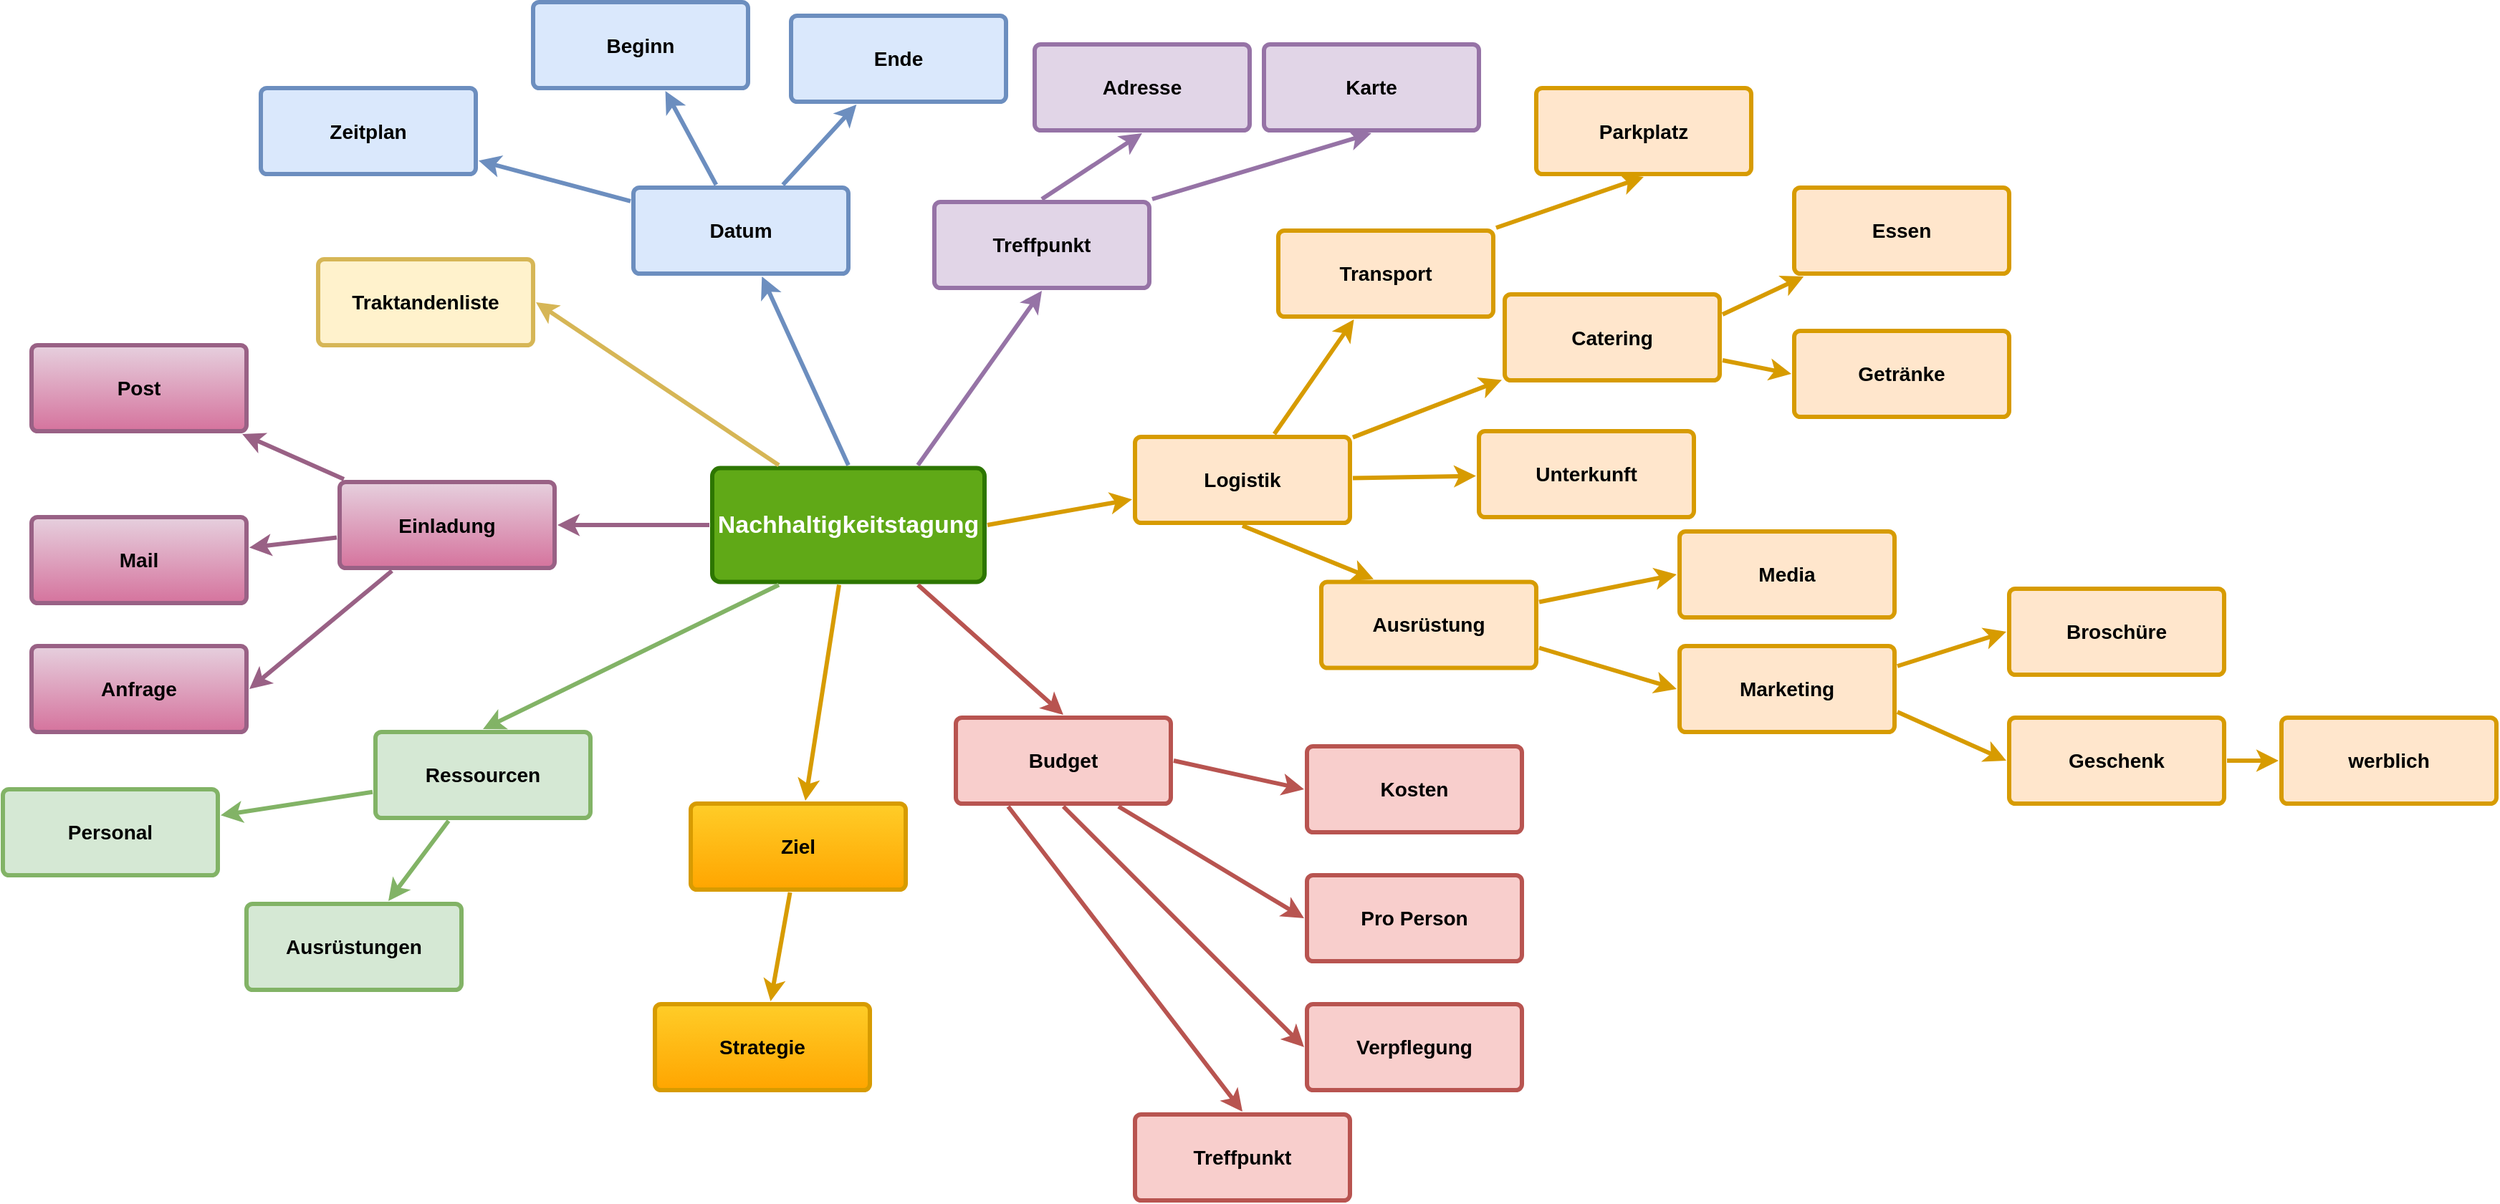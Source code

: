 <mxfile version="12.9.11" type="device"><diagram id="6a731a19-8d31-9384-78a2-239565b7b9f0" name="Page-1"><mxGraphModel dx="2750" dy="1083" grid="1" gridSize="10" guides="1" tooltips="1" connect="1" arrows="1" fold="1" page="1" pageScale="1" pageWidth="1169" pageHeight="827" background="#ffffff" math="0" shadow="0"><root><mxCell id="0"/><mxCell id="1" parent="0"/><mxCell id="1745" value="" style="edgeStyle=none;rounded=0;jumpStyle=none;html=1;shadow=0;labelBackgroundColor=none;startArrow=none;startFill=0;endArrow=classic;endFill=1;jettySize=auto;orthogonalLoop=1;strokeColor=#6c8ebf;strokeWidth=3;fontFamily=Helvetica;fontSize=16;fontColor=#000000;spacing=5;fontStyle=1;exitX=0.5;exitY=0;exitDx=0;exitDy=0;fillColor=#dae8fc;" parent="1" source="1749" target="1764" edge="1"><mxGeometry relative="1" as="geometry"/></mxCell><mxCell id="1746" value="" style="edgeStyle=none;rounded=0;jumpStyle=none;html=1;shadow=0;labelBackgroundColor=none;startArrow=none;startFill=0;endArrow=classic;endFill=1;jettySize=auto;orthogonalLoop=1;strokeColor=#d79b00;strokeWidth=3;fontFamily=Helvetica;fontSize=16;fontColor=#000000;spacing=5;fontStyle=1;fillColor=#ffe6cc;exitX=1;exitY=0.5;exitDx=0;exitDy=0;" parent="1" source="1749" target="1771" edge="1"><mxGeometry relative="1" as="geometry"><mxPoint x="690" y="355.5" as="sourcePoint"/></mxGeometry></mxCell><mxCell id="1747" value="" style="edgeStyle=none;rounded=0;jumpStyle=none;html=1;shadow=0;labelBackgroundColor=none;startArrow=none;startFill=0;endArrow=classic;endFill=1;jettySize=auto;orthogonalLoop=1;strokeColor=#d79b00;strokeWidth=3;fontFamily=Helvetica;fontSize=16;fontColor=#000000;spacing=5;fontStyle=1;gradientColor=#ffa500;fillColor=#ffcd28;" parent="1" source="1749" target="1760" edge="1"><mxGeometry relative="1" as="geometry"/></mxCell><mxCell id="1748" value="" style="edgeStyle=none;rounded=0;jumpStyle=none;html=1;shadow=0;labelBackgroundColor=none;startArrow=none;startFill=0;endArrow=classic;endFill=1;jettySize=auto;orthogonalLoop=1;strokeColor=#996185;strokeWidth=3;fontFamily=Helvetica;fontSize=16;fontColor=#000000;spacing=5;fontStyle=1;fillColor=#e6d0de;gradientColor=#d5739d;" parent="1" source="1749" target="1753" edge="1"><mxGeometry relative="1" as="geometry"/></mxCell><mxCell id="1749" value="Nachhaltigkeitstagung" style="rounded=1;whiteSpace=wrap;html=1;shadow=0;labelBackgroundColor=none;strokeColor=#2D7600;strokeWidth=3;fillColor=#60a917;fontFamily=Helvetica;fontSize=17;fontColor=#ffffff;align=center;fontStyle=1;spacing=5;arcSize=7;perimeterSpacing=2;" parent="1" vertex="1"><mxGeometry x="475" y="375.75" width="190" height="79.5" as="geometry"/></mxCell><mxCell id="1750" value="" style="edgeStyle=none;rounded=1;jumpStyle=none;html=1;shadow=0;labelBackgroundColor=none;startArrow=none;startFill=0;jettySize=auto;orthogonalLoop=1;strokeColor=#996185;strokeWidth=3;fontFamily=Helvetica;fontSize=14;fontColor=#000000;spacing=5;fontStyle=1;fillColor=#e6d0de;gradientColor=#d5739d;" parent="1" source="1753" target="1756" edge="1"><mxGeometry relative="1" as="geometry"/></mxCell><mxCell id="1751" value="" style="edgeStyle=none;rounded=1;jumpStyle=none;html=1;shadow=0;labelBackgroundColor=none;startArrow=none;startFill=0;jettySize=auto;orthogonalLoop=1;strokeColor=#996185;strokeWidth=3;fontFamily=Helvetica;fontSize=14;fontColor=#000000;spacing=5;fontStyle=1;fillColor=#e6d0de;gradientColor=#d5739d;" parent="1" source="1753" target="1755" edge="1"><mxGeometry relative="1" as="geometry"/></mxCell><mxCell id="1753" value="Einladung" style="rounded=1;whiteSpace=wrap;html=1;shadow=0;labelBackgroundColor=none;strokeColor=#996185;strokeWidth=3;fillColor=#e6d0de;fontFamily=Helvetica;fontSize=14;align=center;spacing=5;fontStyle=1;arcSize=7;perimeterSpacing=2;gradientColor=#d5739d;" parent="1" vertex="1"><mxGeometry x="215" y="385.5" width="150" height="60" as="geometry"/></mxCell><mxCell id="1755" value="Mail" style="rounded=1;whiteSpace=wrap;html=1;shadow=0;labelBackgroundColor=none;strokeColor=#996185;strokeWidth=3;fillColor=#e6d0de;fontFamily=Helvetica;fontSize=14;align=center;spacing=5;fontStyle=1;arcSize=7;perimeterSpacing=2;gradientColor=#d5739d;" parent="1" vertex="1"><mxGeometry y="410" width="150" height="60" as="geometry"/></mxCell><mxCell id="1756" value="Post" style="rounded=1;whiteSpace=wrap;html=1;shadow=0;labelBackgroundColor=none;strokeColor=#996185;strokeWidth=3;fillColor=#e6d0de;fontFamily=Helvetica;fontSize=14;align=center;spacing=5;fontStyle=1;arcSize=7;perimeterSpacing=2;gradientColor=#d5739d;" parent="1" vertex="1"><mxGeometry y="290" width="150" height="60" as="geometry"/></mxCell><mxCell id="1757" value="" style="edgeStyle=none;rounded=0;jumpStyle=none;html=1;shadow=0;labelBackgroundColor=none;startArrow=none;startFill=0;endArrow=classic;endFill=1;jettySize=auto;orthogonalLoop=1;strokeColor=#d79b00;strokeWidth=3;fontFamily=Helvetica;fontSize=14;fontColor=#000000;spacing=5;fontStyle=1;gradientColor=#ffa500;fillColor=#ffcd28;" parent="1" source="1760" target="1763" edge="1"><mxGeometry relative="1" as="geometry"/></mxCell><mxCell id="1760" value="Ziel" style="rounded=1;whiteSpace=wrap;html=1;shadow=0;labelBackgroundColor=none;strokeColor=#d79b00;strokeWidth=3;fillColor=#ffcd28;fontFamily=Helvetica;fontSize=14;align=center;spacing=5;fontStyle=1;arcSize=7;perimeterSpacing=2;gradientColor=#ffa500;" parent="1" vertex="1"><mxGeometry x="460" y="610" width="150" height="60" as="geometry"/></mxCell><mxCell id="1762" value="Budget" style="rounded=1;whiteSpace=wrap;html=1;shadow=0;labelBackgroundColor=none;strokeColor=#b85450;strokeWidth=3;fillColor=#f8cecc;fontFamily=Helvetica;fontSize=14;align=center;spacing=5;arcSize=7;perimeterSpacing=2;fontStyle=1" parent="1" vertex="1"><mxGeometry x="645" y="550" width="150" height="60" as="geometry"/></mxCell><mxCell id="1763" value="Strategie" style="rounded=1;whiteSpace=wrap;html=1;shadow=0;labelBackgroundColor=none;strokeColor=#d79b00;strokeWidth=3;fillColor=#ffcd28;fontFamily=Helvetica;fontSize=14;align=center;spacing=5;arcSize=7;perimeterSpacing=2;fontStyle=1;gradientColor=#ffa500;" parent="1" vertex="1"><mxGeometry x="435" y="750" width="150" height="60" as="geometry"/></mxCell><mxCell id="1764" value="Datum" style="rounded=1;whiteSpace=wrap;html=1;shadow=0;labelBackgroundColor=none;strokeColor=#6c8ebf;strokeWidth=3;fillColor=#dae8fc;fontFamily=Helvetica;fontSize=14;align=center;spacing=5;fontStyle=1;arcSize=7;perimeterSpacing=2;" parent="1" vertex="1"><mxGeometry x="420" y="180" width="150" height="60" as="geometry"/></mxCell><mxCell id="1765" value="Ende" style="rounded=1;whiteSpace=wrap;html=1;shadow=0;labelBackgroundColor=none;strokeColor=#6c8ebf;strokeWidth=3;fillColor=#dae8fc;fontFamily=Helvetica;fontSize=14;align=center;spacing=5;arcSize=7;perimeterSpacing=2;fontStyle=1" parent="1" vertex="1"><mxGeometry x="530" y="60" width="150" height="60" as="geometry"/></mxCell><mxCell id="1766" value="" style="edgeStyle=none;rounded=0;jumpStyle=none;html=1;shadow=0;labelBackgroundColor=none;startArrow=none;startFill=0;endArrow=classic;endFill=1;jettySize=auto;orthogonalLoop=1;strokeColor=#6c8ebf;strokeWidth=3;fontFamily=Helvetica;fontSize=14;fontColor=#000000;spacing=5;fontStyle=1;fillColor=#dae8fc;" parent="1" source="1764" target="1765" edge="1"><mxGeometry relative="1" as="geometry"/></mxCell><mxCell id="1767" value="Beginn" style="rounded=1;whiteSpace=wrap;html=1;shadow=0;labelBackgroundColor=none;strokeColor=#6c8ebf;strokeWidth=3;fillColor=#dae8fc;fontFamily=Helvetica;fontSize=14;align=center;spacing=5;arcSize=7;perimeterSpacing=2;fontStyle=1" parent="1" vertex="1"><mxGeometry x="350" y="50.5" width="150" height="60" as="geometry"/></mxCell><mxCell id="1768" value="" style="edgeStyle=none;rounded=0;jumpStyle=none;html=1;shadow=0;labelBackgroundColor=none;startArrow=none;startFill=0;endArrow=classic;endFill=1;jettySize=auto;orthogonalLoop=1;strokeColor=#6c8ebf;strokeWidth=3;fontFamily=Helvetica;fontSize=14;fontColor=#000000;spacing=5;fontStyle=1;fillColor=#dae8fc;" parent="1" source="1764" target="1767" edge="1"><mxGeometry relative="1" as="geometry"/></mxCell><mxCell id="1769" value="Zeitplan" style="rounded=1;whiteSpace=wrap;html=1;shadow=0;labelBackgroundColor=none;strokeColor=#6c8ebf;strokeWidth=3;fillColor=#dae8fc;fontFamily=Helvetica;fontSize=14;align=center;spacing=5;arcSize=7;perimeterSpacing=2;fontStyle=1" parent="1" vertex="1"><mxGeometry x="160" y="110.5" width="150" height="60" as="geometry"/></mxCell><mxCell id="1770" value="" style="edgeStyle=none;rounded=0;jumpStyle=none;html=1;shadow=0;labelBackgroundColor=none;startArrow=none;startFill=0;endArrow=classic;endFill=1;jettySize=auto;orthogonalLoop=1;strokeColor=#6c8ebf;strokeWidth=3;fontFamily=Helvetica;fontSize=14;fontColor=#000000;spacing=5;fontStyle=1;fillColor=#dae8fc;" parent="1" source="1764" target="1769" edge="1"><mxGeometry relative="1" as="geometry"/></mxCell><mxCell id="1771" value="Logistik" style="rounded=1;whiteSpace=wrap;html=1;shadow=0;labelBackgroundColor=none;strokeColor=#d79b00;strokeWidth=3;fillColor=#ffe6cc;fontFamily=Helvetica;fontSize=14;align=center;spacing=5;fontStyle=1;arcSize=7;perimeterSpacing=2;" parent="1" vertex="1"><mxGeometry x="770" y="354.0" width="150" height="60" as="geometry"/></mxCell><mxCell id="1774" value="Unterkunft" style="rounded=1;whiteSpace=wrap;html=1;shadow=0;labelBackgroundColor=none;strokeColor=#d79b00;strokeWidth=3;fillColor=#ffe6cc;fontFamily=Helvetica;fontSize=14;align=center;spacing=5;fontStyle=1;arcSize=7;perimeterSpacing=2;" parent="1" vertex="1"><mxGeometry x="1010" y="350" width="150" height="60" as="geometry"/></mxCell><mxCell id="1775" value="" style="edgeStyle=none;rounded=1;jumpStyle=none;html=1;shadow=0;labelBackgroundColor=none;startArrow=none;startFill=0;jettySize=auto;orthogonalLoop=1;strokeColor=#d79b00;strokeWidth=3;fontFamily=Helvetica;fontSize=14;fontColor=#000000;spacing=5;fontStyle=1;fillColor=#ffe6cc;" parent="1" source="1771" target="1774" edge="1"><mxGeometry relative="1" as="geometry"/></mxCell><mxCell id="1776" value="Catering" style="rounded=1;whiteSpace=wrap;html=1;shadow=0;labelBackgroundColor=none;strokeColor=#d79b00;strokeWidth=3;fillColor=#ffe6cc;fontFamily=Helvetica;fontSize=14;align=center;spacing=5;fontStyle=1;arcSize=7;perimeterSpacing=2;" parent="1" vertex="1"><mxGeometry x="1028" y="254.5" width="150" height="60" as="geometry"/></mxCell><mxCell id="1777" value="" style="edgeStyle=none;rounded=1;jumpStyle=none;html=1;shadow=0;labelBackgroundColor=none;startArrow=none;startFill=0;jettySize=auto;orthogonalLoop=1;strokeColor=#d79b00;strokeWidth=3;fontFamily=Helvetica;fontSize=14;fontColor=#000000;spacing=5;fontStyle=1;fillColor=#ffe6cc;" parent="1" source="1771" target="1776" edge="1"><mxGeometry relative="1" as="geometry"/></mxCell><mxCell id="1778" value="Transport" style="rounded=1;whiteSpace=wrap;html=1;shadow=0;labelBackgroundColor=none;strokeColor=#d79b00;strokeWidth=3;fillColor=#ffe6cc;fontFamily=Helvetica;fontSize=14;align=center;spacing=5;fontStyle=1;arcSize=7;perimeterSpacing=2;" parent="1" vertex="1"><mxGeometry x="870" y="210" width="150" height="60" as="geometry"/></mxCell><mxCell id="1779" value="" style="edgeStyle=none;rounded=1;jumpStyle=none;html=1;shadow=0;labelBackgroundColor=none;startArrow=none;startFill=0;jettySize=auto;orthogonalLoop=1;strokeColor=#d79b00;strokeWidth=3;fontFamily=Helvetica;fontSize=14;fontColor=#000000;spacing=5;fontStyle=1;fillColor=#ffe6cc;" parent="1" source="1771" target="1778" edge="1"><mxGeometry relative="1" as="geometry"/></mxCell><mxCell id="bsnKewdzPaeVMBjgReS0-1779" value="" style="edgeStyle=none;rounded=0;jumpStyle=none;html=1;shadow=0;labelBackgroundColor=none;startArrow=none;startFill=0;endArrow=classic;endFill=1;jettySize=auto;orthogonalLoop=1;strokeColor=#82b366;strokeWidth=3;fontFamily=Helvetica;fontSize=14;fontColor=#000000;spacing=5;fillColor=#d5e8d4;fontStyle=1" edge="1" parent="1" source="bsnKewdzPaeVMBjgReS0-1782" target="bsnKewdzPaeVMBjgReS0-1785"><mxGeometry relative="1" as="geometry"/></mxCell><mxCell id="bsnKewdzPaeVMBjgReS0-1780" value="" style="edgeStyle=none;rounded=0;jumpStyle=none;html=1;shadow=0;labelBackgroundColor=none;startArrow=none;startFill=0;endArrow=classic;endFill=1;jettySize=auto;orthogonalLoop=1;strokeColor=#82b366;strokeWidth=3;fontFamily=Helvetica;fontSize=14;fontColor=#000000;spacing=5;fillColor=#d5e8d4;fontStyle=1" edge="1" parent="1" source="bsnKewdzPaeVMBjgReS0-1782" target="bsnKewdzPaeVMBjgReS0-1784"><mxGeometry relative="1" as="geometry"/></mxCell><mxCell id="bsnKewdzPaeVMBjgReS0-1782" value="Ressourcen" style="rounded=1;whiteSpace=wrap;html=1;shadow=0;labelBackgroundColor=none;strokeColor=#82b366;strokeWidth=3;fillColor=#d5e8d4;fontFamily=Helvetica;fontSize=14;align=center;spacing=5;fontStyle=1;arcSize=7;perimeterSpacing=2;" vertex="1" parent="1"><mxGeometry x="240" y="560" width="150" height="60" as="geometry"/></mxCell><mxCell id="bsnKewdzPaeVMBjgReS0-1784" value="Ausrüstungen" style="rounded=1;whiteSpace=wrap;html=1;shadow=0;labelBackgroundColor=none;strokeColor=#82b366;strokeWidth=3;fillColor=#d5e8d4;fontFamily=Helvetica;fontSize=14;align=center;spacing=5;arcSize=7;perimeterSpacing=2;fontStyle=1" vertex="1" parent="1"><mxGeometry x="150" y="680" width="150" height="60" as="geometry"/></mxCell><mxCell id="bsnKewdzPaeVMBjgReS0-1785" value="Personal" style="rounded=1;whiteSpace=wrap;html=1;shadow=0;labelBackgroundColor=none;strokeColor=#82b366;strokeWidth=3;fillColor=#d5e8d4;fontFamily=Helvetica;fontSize=14;align=center;spacing=5;arcSize=7;perimeterSpacing=2;fontStyle=1" vertex="1" parent="1"><mxGeometry x="-20" y="600" width="150" height="60" as="geometry"/></mxCell><mxCell id="bsnKewdzPaeVMBjgReS0-1787" value="" style="edgeStyle=none;rounded=0;jumpStyle=none;html=1;shadow=0;labelBackgroundColor=none;startArrow=none;startFill=0;endArrow=classic;endFill=1;jettySize=auto;orthogonalLoop=1;strokeColor=#82b366;strokeWidth=3;fontFamily=Helvetica;fontSize=16;fontColor=#000000;spacing=5;entryX=0.5;entryY=0;entryDx=0;entryDy=0;fontStyle=1;exitX=0.25;exitY=1;exitDx=0;exitDy=0;fillColor=#d5e8d4;" edge="1" parent="1" source="1749" target="bsnKewdzPaeVMBjgReS0-1782"><mxGeometry relative="1" as="geometry"><mxPoint x="520" y="460" as="sourcePoint"/><mxPoint x="615.148" y="586.25" as="targetPoint"/></mxGeometry></mxCell><mxCell id="bsnKewdzPaeVMBjgReS0-1788" value="" style="edgeStyle=none;rounded=0;jumpStyle=none;html=1;shadow=0;labelBackgroundColor=none;startArrow=none;startFill=0;endArrow=classic;endFill=1;jettySize=auto;orthogonalLoop=1;strokeColor=#d6b656;strokeWidth=3;fontFamily=Helvetica;fontSize=16;fontColor=#000000;spacing=5;entryX=1;entryY=0.5;entryDx=0;entryDy=0;fontStyle=1;exitX=0.25;exitY=0;exitDx=0;exitDy=0;fillColor=#fff2cc;" edge="1" parent="1" target="bsnKewdzPaeVMBjgReS0-1789" source="1749"><mxGeometry relative="1" as="geometry"><mxPoint x="510" y="370" as="sourcePoint"/></mxGeometry></mxCell><mxCell id="bsnKewdzPaeVMBjgReS0-1789" value="Traktandenliste" style="rounded=1;whiteSpace=wrap;html=1;shadow=0;labelBackgroundColor=none;strokeColor=#d6b656;strokeWidth=3;fillColor=#fff2cc;fontFamily=Helvetica;fontSize=14;align=center;spacing=5;fontStyle=1;arcSize=7;perimeterSpacing=2;" vertex="1" parent="1"><mxGeometry x="200" y="230" width="150" height="60" as="geometry"/></mxCell><mxCell id="bsnKewdzPaeVMBjgReS0-1791" value="" style="edgeStyle=none;rounded=0;jumpStyle=none;html=1;shadow=0;labelBackgroundColor=none;startArrow=none;startFill=0;endArrow=classic;endFill=1;jettySize=auto;orthogonalLoop=1;strokeColor=#b85450;strokeWidth=3;fontFamily=Helvetica;fontSize=16;fontColor=#000000;spacing=5;fontStyle=1;exitX=0.75;exitY=1;exitDx=0;exitDy=0;fillColor=#f8cecc;entryX=0.5;entryY=0;entryDx=0;entryDy=0;" edge="1" parent="1" source="1749" target="1762"><mxGeometry relative="1" as="geometry"><mxPoint x="635.16" y="455.25" as="sourcePoint"/><mxPoint x="730" y="548" as="targetPoint"/></mxGeometry></mxCell><mxCell id="bsnKewdzPaeVMBjgReS0-1792" value="Kosten" style="rounded=1;whiteSpace=wrap;html=1;shadow=0;labelBackgroundColor=none;strokeColor=#b85450;strokeWidth=3;fillColor=#f8cecc;fontFamily=Helvetica;fontSize=14;align=center;spacing=5;arcSize=7;perimeterSpacing=2;fontStyle=1" vertex="1" parent="1"><mxGeometry x="890" y="570" width="150" height="60" as="geometry"/></mxCell><mxCell id="bsnKewdzPaeVMBjgReS0-1793" value="Pro Person" style="rounded=1;whiteSpace=wrap;html=1;shadow=0;labelBackgroundColor=none;strokeColor=#b85450;strokeWidth=3;fillColor=#f8cecc;fontFamily=Helvetica;fontSize=14;align=center;spacing=5;arcSize=7;perimeterSpacing=2;fontStyle=1" vertex="1" parent="1"><mxGeometry x="890" y="660" width="150" height="60" as="geometry"/></mxCell><mxCell id="bsnKewdzPaeVMBjgReS0-1794" value="Verpflegung" style="rounded=1;whiteSpace=wrap;html=1;shadow=0;labelBackgroundColor=none;strokeColor=#b85450;strokeWidth=3;fillColor=#f8cecc;fontFamily=Helvetica;fontSize=14;align=center;spacing=5;arcSize=7;perimeterSpacing=2;fontStyle=1" vertex="1" parent="1"><mxGeometry x="890" y="750" width="150" height="60" as="geometry"/></mxCell><mxCell id="bsnKewdzPaeVMBjgReS0-1795" value="Treffpunkt" style="rounded=1;whiteSpace=wrap;html=1;shadow=0;labelBackgroundColor=none;strokeColor=#b85450;strokeWidth=3;fillColor=#f8cecc;fontFamily=Helvetica;fontSize=14;align=center;spacing=5;arcSize=7;perimeterSpacing=2;fontStyle=1" vertex="1" parent="1"><mxGeometry x="770" y="827" width="150" height="60" as="geometry"/></mxCell><mxCell id="bsnKewdzPaeVMBjgReS0-1796" value="" style="edgeStyle=none;rounded=0;jumpStyle=none;html=1;shadow=0;labelBackgroundColor=none;startArrow=none;startFill=0;endArrow=classic;endFill=1;jettySize=auto;orthogonalLoop=1;strokeColor=#b85450;strokeWidth=3;fontFamily=Helvetica;fontSize=14;fontColor=#000000;spacing=5;fontStyle=1;fillColor=#f8cecc;exitX=1;exitY=0.5;exitDx=0;exitDy=0;entryX=0;entryY=0.5;entryDx=0;entryDy=0;" edge="1" parent="1" source="1762" target="bsnKewdzPaeVMBjgReS0-1792"><mxGeometry relative="1" as="geometry"><mxPoint x="886" y="580" as="sourcePoint"/><mxPoint x="960" y="630" as="targetPoint"/></mxGeometry></mxCell><mxCell id="bsnKewdzPaeVMBjgReS0-1797" value="" style="edgeStyle=none;rounded=0;jumpStyle=none;html=1;shadow=0;labelBackgroundColor=none;startArrow=none;startFill=0;endArrow=classic;endFill=1;jettySize=auto;orthogonalLoop=1;strokeColor=#b85450;strokeWidth=3;fontFamily=Helvetica;fontSize=14;fontColor=#000000;spacing=5;fontStyle=1;entryX=0;entryY=0.5;entryDx=0;entryDy=0;fillColor=#f8cecc;exitX=0.75;exitY=1;exitDx=0;exitDy=0;" edge="1" parent="1" source="1762" target="bsnKewdzPaeVMBjgReS0-1793"><mxGeometry relative="1" as="geometry"><mxPoint x="850" y="620" as="sourcePoint"/><mxPoint x="934" y="676" as="targetPoint"/></mxGeometry></mxCell><mxCell id="bsnKewdzPaeVMBjgReS0-1798" value="" style="edgeStyle=none;rounded=0;jumpStyle=none;html=1;shadow=0;labelBackgroundColor=none;startArrow=none;startFill=0;endArrow=classic;endFill=1;jettySize=auto;orthogonalLoop=1;strokeColor=#b85450;strokeWidth=3;fontFamily=Helvetica;fontSize=14;fontColor=#000000;spacing=5;fontStyle=1;entryX=0;entryY=0.5;entryDx=0;entryDy=0;fillColor=#f8cecc;exitX=0.5;exitY=1;exitDx=0;exitDy=0;" edge="1" parent="1" source="1762" target="bsnKewdzPaeVMBjgReS0-1794"><mxGeometry relative="1" as="geometry"><mxPoint x="806" y="622" as="sourcePoint"/><mxPoint x="890" y="678" as="targetPoint"/></mxGeometry></mxCell><mxCell id="bsnKewdzPaeVMBjgReS0-1799" value="" style="edgeStyle=none;rounded=0;jumpStyle=none;html=1;shadow=0;labelBackgroundColor=none;startArrow=none;startFill=0;endArrow=classic;endFill=1;jettySize=auto;orthogonalLoop=1;strokeColor=#b85450;strokeWidth=3;fontFamily=Helvetica;fontSize=14;fontColor=#000000;spacing=5;fontStyle=1;entryX=0.5;entryY=0;entryDx=0;entryDy=0;fillColor=#f8cecc;exitX=0.25;exitY=1;exitDx=0;exitDy=0;" edge="1" parent="1" source="1762" target="bsnKewdzPaeVMBjgReS0-1795"><mxGeometry relative="1" as="geometry"><mxPoint x="761" y="620" as="sourcePoint"/><mxPoint x="845" y="676" as="targetPoint"/></mxGeometry></mxCell><mxCell id="bsnKewdzPaeVMBjgReS0-1800" value="Ausrüstung" style="rounded=1;whiteSpace=wrap;html=1;shadow=0;labelBackgroundColor=none;strokeColor=#d79b00;strokeWidth=3;fillColor=#ffe6cc;fontFamily=Helvetica;fontSize=14;align=center;spacing=5;fontStyle=1;arcSize=7;perimeterSpacing=2;" vertex="1" parent="1"><mxGeometry x="900" y="455.25" width="150" height="60" as="geometry"/></mxCell><mxCell id="bsnKewdzPaeVMBjgReS0-1801" value="" style="edgeStyle=none;rounded=1;jumpStyle=none;html=1;shadow=0;labelBackgroundColor=none;startArrow=none;startFill=0;jettySize=auto;orthogonalLoop=1;strokeColor=#d79b00;strokeWidth=3;fontFamily=Helvetica;fontSize=14;fontColor=#000000;spacing=5;fontStyle=1;fillColor=#ffe6cc;entryX=0.25;entryY=0;entryDx=0;entryDy=0;exitX=0.5;exitY=1;exitDx=0;exitDy=0;" edge="1" parent="1" source="1771" target="bsnKewdzPaeVMBjgReS0-1800"><mxGeometry relative="1" as="geometry"><mxPoint x="980" y="383.467" as="sourcePoint"/><mxPoint x="1036" y="396.533" as="targetPoint"/></mxGeometry></mxCell><mxCell id="bsnKewdzPaeVMBjgReS0-1803" value="Parkplatz" style="rounded=1;whiteSpace=wrap;html=1;shadow=0;labelBackgroundColor=none;strokeColor=#d79b00;strokeWidth=3;fillColor=#ffe6cc;fontFamily=Helvetica;fontSize=14;align=center;spacing=5;fontStyle=1;arcSize=7;perimeterSpacing=2;" vertex="1" parent="1"><mxGeometry x="1050" y="110.5" width="150" height="60" as="geometry"/></mxCell><mxCell id="bsnKewdzPaeVMBjgReS0-1805" value="Essen" style="rounded=1;whiteSpace=wrap;html=1;shadow=0;labelBackgroundColor=none;strokeColor=#d79b00;strokeWidth=3;fillColor=#ffe6cc;fontFamily=Helvetica;fontSize=14;align=center;spacing=5;fontStyle=1;arcSize=7;perimeterSpacing=2;" vertex="1" parent="1"><mxGeometry x="1230" y="180" width="150" height="60" as="geometry"/></mxCell><mxCell id="bsnKewdzPaeVMBjgReS0-1806" value="Getränke" style="rounded=1;whiteSpace=wrap;html=1;shadow=0;labelBackgroundColor=none;strokeColor=#d79b00;strokeWidth=3;fillColor=#ffe6cc;fontFamily=Helvetica;fontSize=14;align=center;spacing=5;fontStyle=1;arcSize=7;perimeterSpacing=2;" vertex="1" parent="1"><mxGeometry x="1230" y="280" width="150" height="60" as="geometry"/></mxCell><mxCell id="bsnKewdzPaeVMBjgReS0-1807" value="Media" style="rounded=1;whiteSpace=wrap;html=1;shadow=0;labelBackgroundColor=none;strokeColor=#d79b00;strokeWidth=3;fillColor=#ffe6cc;fontFamily=Helvetica;fontSize=14;align=center;spacing=5;fontStyle=1;arcSize=7;perimeterSpacing=2;" vertex="1" parent="1"><mxGeometry x="1150" y="420" width="150" height="60" as="geometry"/></mxCell><mxCell id="bsnKewdzPaeVMBjgReS0-1808" value="Marketing" style="rounded=1;whiteSpace=wrap;html=1;shadow=0;labelBackgroundColor=none;strokeColor=#d79b00;strokeWidth=3;fillColor=#ffe6cc;fontFamily=Helvetica;fontSize=14;align=center;spacing=5;fontStyle=1;arcSize=7;perimeterSpacing=2;" vertex="1" parent="1"><mxGeometry x="1150" y="500" width="150" height="60" as="geometry"/></mxCell><mxCell id="bsnKewdzPaeVMBjgReS0-1809" value="Broschüre" style="rounded=1;whiteSpace=wrap;html=1;shadow=0;labelBackgroundColor=none;strokeColor=#d79b00;strokeWidth=3;fillColor=#ffe6cc;fontFamily=Helvetica;fontSize=14;align=center;spacing=5;fontStyle=1;arcSize=7;perimeterSpacing=2;" vertex="1" parent="1"><mxGeometry x="1380" y="460" width="150" height="60" as="geometry"/></mxCell><mxCell id="bsnKewdzPaeVMBjgReS0-1810" value="Geschenk" style="rounded=1;whiteSpace=wrap;html=1;shadow=0;labelBackgroundColor=none;strokeColor=#d79b00;strokeWidth=3;fillColor=#ffe6cc;fontFamily=Helvetica;fontSize=14;align=center;spacing=5;fontStyle=1;arcSize=7;perimeterSpacing=2;" vertex="1" parent="1"><mxGeometry x="1380" y="550" width="150" height="60" as="geometry"/></mxCell><mxCell id="bsnKewdzPaeVMBjgReS0-1811" value="werblich" style="rounded=1;whiteSpace=wrap;html=1;shadow=0;labelBackgroundColor=none;strokeColor=#d79b00;strokeWidth=3;fillColor=#ffe6cc;fontFamily=Helvetica;fontSize=14;align=center;spacing=5;fontStyle=1;arcSize=7;perimeterSpacing=2;" vertex="1" parent="1"><mxGeometry x="1570" y="550" width="150" height="60" as="geometry"/></mxCell><mxCell id="bsnKewdzPaeVMBjgReS0-1812" value="" style="edgeStyle=none;rounded=1;jumpStyle=none;html=1;shadow=0;labelBackgroundColor=none;startArrow=none;startFill=0;jettySize=auto;orthogonalLoop=1;strokeColor=#d79b00;strokeWidth=3;fontFamily=Helvetica;fontSize=14;fontColor=#000000;spacing=5;fontStyle=1;fillColor=#ffe6cc;exitX=1;exitY=0;exitDx=0;exitDy=0;entryX=0.5;entryY=1;entryDx=0;entryDy=0;" edge="1" parent="1" source="1778" target="bsnKewdzPaeVMBjgReS0-1803"><mxGeometry relative="1" as="geometry"><mxPoint x="1122.996" y="244.5" as="sourcePoint"/><mxPoint x="1166.684" y="167.5" as="targetPoint"/></mxGeometry></mxCell><mxCell id="bsnKewdzPaeVMBjgReS0-1813" value="" style="edgeStyle=none;rounded=1;jumpStyle=none;html=1;shadow=0;labelBackgroundColor=none;startArrow=none;startFill=0;jettySize=auto;orthogonalLoop=1;strokeColor=#d79b00;strokeWidth=3;fontFamily=Helvetica;fontSize=14;fontColor=#000000;spacing=5;fontStyle=1;fillColor=#ffe6cc;exitX=1;exitY=0.25;exitDx=0;exitDy=0;" edge="1" parent="1" source="1776" target="bsnKewdzPaeVMBjgReS0-1805"><mxGeometry relative="1" as="geometry"><mxPoint x="1180" y="279" as="sourcePoint"/><mxPoint x="1221" y="250" as="targetPoint"/></mxGeometry></mxCell><mxCell id="bsnKewdzPaeVMBjgReS0-1814" value="" style="edgeStyle=none;rounded=1;jumpStyle=none;html=1;shadow=0;labelBackgroundColor=none;startArrow=none;startFill=0;jettySize=auto;orthogonalLoop=1;strokeColor=#d79b00;strokeWidth=3;fontFamily=Helvetica;fontSize=14;fontColor=#000000;spacing=5;fontStyle=1;fillColor=#ffe6cc;exitX=1;exitY=0.75;exitDx=0;exitDy=0;entryX=0;entryY=0.5;entryDx=0;entryDy=0;" edge="1" parent="1" source="1776" target="bsnKewdzPaeVMBjgReS0-1806"><mxGeometry relative="1" as="geometry"><mxPoint x="1190" y="288.5" as="sourcePoint"/><mxPoint x="1231" y="244" as="targetPoint"/></mxGeometry></mxCell><mxCell id="bsnKewdzPaeVMBjgReS0-1815" value="" style="edgeStyle=none;rounded=1;jumpStyle=none;html=1;shadow=0;labelBackgroundColor=none;startArrow=none;startFill=0;jettySize=auto;orthogonalLoop=1;strokeColor=#d79b00;strokeWidth=3;fontFamily=Helvetica;fontSize=14;fontColor=#000000;spacing=5;fontStyle=1;fillColor=#ffe6cc;exitX=1;exitY=0.25;exitDx=0;exitDy=0;entryX=0;entryY=0.5;entryDx=0;entryDy=0;" edge="1" parent="1" source="bsnKewdzPaeVMBjgReS0-1800" target="bsnKewdzPaeVMBjgReS0-1807"><mxGeometry relative="1" as="geometry"><mxPoint x="1200" y="298.5" as="sourcePoint"/><mxPoint x="1241" y="254" as="targetPoint"/></mxGeometry></mxCell><mxCell id="bsnKewdzPaeVMBjgReS0-1816" value="" style="edgeStyle=none;rounded=1;jumpStyle=none;html=1;shadow=0;labelBackgroundColor=none;startArrow=none;startFill=0;jettySize=auto;orthogonalLoop=1;strokeColor=#d79b00;strokeWidth=3;fontFamily=Helvetica;fontSize=14;fontColor=#000000;spacing=5;fontStyle=1;fillColor=#ffe6cc;exitX=1;exitY=0.75;exitDx=0;exitDy=0;entryX=0;entryY=0.5;entryDx=0;entryDy=0;" edge="1" parent="1" source="bsnKewdzPaeVMBjgReS0-1800" target="bsnKewdzPaeVMBjgReS0-1808"><mxGeometry relative="1" as="geometry"><mxPoint x="1155" y="470" as="sourcePoint"/><mxPoint x="1251" y="440" as="targetPoint"/></mxGeometry></mxCell><mxCell id="bsnKewdzPaeVMBjgReS0-1817" value="" style="edgeStyle=none;rounded=1;jumpStyle=none;html=1;shadow=0;labelBackgroundColor=none;startArrow=none;startFill=0;jettySize=auto;orthogonalLoop=1;strokeColor=#d79b00;strokeWidth=3;fontFamily=Helvetica;fontSize=14;fontColor=#000000;spacing=5;fontStyle=1;fillColor=#ffe6cc;exitX=1;exitY=0.25;exitDx=0;exitDy=0;entryX=0;entryY=0.5;entryDx=0;entryDy=0;" edge="1" parent="1" source="bsnKewdzPaeVMBjgReS0-1808" target="bsnKewdzPaeVMBjgReS0-1809"><mxGeometry relative="1" as="geometry"><mxPoint x="1165" y="480" as="sourcePoint"/><mxPoint x="1261" y="450" as="targetPoint"/></mxGeometry></mxCell><mxCell id="bsnKewdzPaeVMBjgReS0-1818" value="" style="edgeStyle=none;rounded=1;jumpStyle=none;html=1;shadow=0;labelBackgroundColor=none;startArrow=none;startFill=0;jettySize=auto;orthogonalLoop=1;strokeColor=#d79b00;strokeWidth=3;fontFamily=Helvetica;fontSize=14;fontColor=#000000;spacing=5;fontStyle=1;fillColor=#ffe6cc;exitX=1;exitY=0.75;exitDx=0;exitDy=0;entryX=0;entryY=0.5;entryDx=0;entryDy=0;" edge="1" parent="1" source="bsnKewdzPaeVMBjgReS0-1808" target="bsnKewdzPaeVMBjgReS0-1810"><mxGeometry relative="1" as="geometry"><mxPoint x="1405" y="514" as="sourcePoint"/><mxPoint x="1541" y="520" as="targetPoint"/></mxGeometry></mxCell><mxCell id="bsnKewdzPaeVMBjgReS0-1819" value="" style="edgeStyle=none;rounded=1;jumpStyle=none;html=1;shadow=0;labelBackgroundColor=none;startArrow=none;startFill=0;jettySize=auto;orthogonalLoop=1;strokeColor=#d79b00;strokeWidth=3;fontFamily=Helvetica;fontSize=14;fontColor=#000000;spacing=5;fontStyle=1;fillColor=#ffe6cc;exitX=1;exitY=0.5;exitDx=0;exitDy=0;entryX=0;entryY=0.5;entryDx=0;entryDy=0;" edge="1" parent="1" source="bsnKewdzPaeVMBjgReS0-1810" target="bsnKewdzPaeVMBjgReS0-1811"><mxGeometry relative="1" as="geometry"><mxPoint x="1415" y="524" as="sourcePoint"/><mxPoint x="1551" y="530" as="targetPoint"/></mxGeometry></mxCell><mxCell id="bsnKewdzPaeVMBjgReS0-1820" value="Treffpunkt" style="rounded=1;whiteSpace=wrap;html=1;shadow=0;labelBackgroundColor=none;strokeColor=#9673a6;strokeWidth=3;fillColor=#e1d5e7;fontFamily=Helvetica;fontSize=14;align=center;spacing=5;fontStyle=1;arcSize=7;perimeterSpacing=2;" vertex="1" parent="1"><mxGeometry x="630" y="190" width="150" height="60" as="geometry"/></mxCell><mxCell id="bsnKewdzPaeVMBjgReS0-1821" value="" style="edgeStyle=none;rounded=0;jumpStyle=none;html=1;shadow=0;labelBackgroundColor=none;startArrow=none;startFill=0;endArrow=classic;endFill=1;jettySize=auto;orthogonalLoop=1;strokeColor=#9673a6;strokeWidth=3;fontFamily=Helvetica;fontSize=16;fontColor=#000000;spacing=5;fontStyle=1;entryX=0.5;entryY=1;entryDx=0;entryDy=0;exitX=0.75;exitY=0;exitDx=0;exitDy=0;fillColor=#e1d5e7;" edge="1" parent="1" source="1749" target="bsnKewdzPaeVMBjgReS0-1820"><mxGeometry relative="1" as="geometry"><mxPoint x="564.763" y="383.75" as="sourcePoint"/><mxPoint x="516.679" y="252" as="targetPoint"/></mxGeometry></mxCell><mxCell id="bsnKewdzPaeVMBjgReS0-1822" value="Adresse" style="rounded=1;whiteSpace=wrap;html=1;shadow=0;labelBackgroundColor=none;strokeColor=#9673a6;strokeWidth=3;fillColor=#e1d5e7;fontFamily=Helvetica;fontSize=14;align=center;spacing=5;fontStyle=1;arcSize=7;perimeterSpacing=2;" vertex="1" parent="1"><mxGeometry x="700" y="80" width="150" height="60" as="geometry"/></mxCell><mxCell id="bsnKewdzPaeVMBjgReS0-1823" value="Karte" style="rounded=1;whiteSpace=wrap;html=1;shadow=0;labelBackgroundColor=none;strokeColor=#9673a6;strokeWidth=3;fillColor=#e1d5e7;fontFamily=Helvetica;fontSize=14;align=center;spacing=5;fontStyle=1;arcSize=7;perimeterSpacing=2;" vertex="1" parent="1"><mxGeometry x="860" y="80" width="150" height="60" as="geometry"/></mxCell><mxCell id="bsnKewdzPaeVMBjgReS0-1824" value="" style="edgeStyle=none;rounded=0;jumpStyle=none;html=1;shadow=0;labelBackgroundColor=none;startArrow=none;startFill=0;endArrow=classic;endFill=1;jettySize=auto;orthogonalLoop=1;strokeColor=#9673a6;strokeWidth=3;fontFamily=Helvetica;fontSize=16;fontColor=#000000;spacing=5;fontStyle=1;entryX=0.5;entryY=1;entryDx=0;entryDy=0;exitX=0.5;exitY=0;exitDx=0;exitDy=0;fillColor=#e1d5e7;" edge="1" parent="1" source="bsnKewdzPaeVMBjgReS0-1820" target="bsnKewdzPaeVMBjgReS0-1822"><mxGeometry relative="1" as="geometry"><mxPoint x="628.5" y="383.75" as="sourcePoint"/><mxPoint x="715" y="262" as="targetPoint"/></mxGeometry></mxCell><mxCell id="bsnKewdzPaeVMBjgReS0-1825" value="" style="edgeStyle=none;rounded=0;jumpStyle=none;html=1;shadow=0;labelBackgroundColor=none;startArrow=none;startFill=0;endArrow=classic;endFill=1;jettySize=auto;orthogonalLoop=1;strokeColor=#9673a6;strokeWidth=3;fontFamily=Helvetica;fontSize=16;fontColor=#000000;spacing=5;fontStyle=1;entryX=0.5;entryY=1;entryDx=0;entryDy=0;exitX=1;exitY=0;exitDx=0;exitDy=0;fillColor=#e1d5e7;" edge="1" parent="1" source="bsnKewdzPaeVMBjgReS0-1820" target="bsnKewdzPaeVMBjgReS0-1823"><mxGeometry relative="1" as="geometry"><mxPoint x="715" y="198" as="sourcePoint"/><mxPoint x="785" y="152" as="targetPoint"/></mxGeometry></mxCell><mxCell id="bsnKewdzPaeVMBjgReS0-1829" value="Anfrage" style="rounded=1;whiteSpace=wrap;html=1;shadow=0;labelBackgroundColor=none;strokeColor=#996185;strokeWidth=3;fillColor=#e6d0de;fontFamily=Helvetica;fontSize=14;align=center;spacing=5;fontStyle=1;arcSize=7;perimeterSpacing=2;gradientColor=#d5739d;" vertex="1" parent="1"><mxGeometry y="500" width="150" height="60" as="geometry"/></mxCell><mxCell id="bsnKewdzPaeVMBjgReS0-1830" value="" style="edgeStyle=none;rounded=1;jumpStyle=none;html=1;shadow=0;labelBackgroundColor=none;startArrow=none;startFill=0;jettySize=auto;orthogonalLoop=1;strokeColor=#996185;strokeWidth=3;fontFamily=Helvetica;fontSize=14;fontColor=#000000;spacing=5;fontStyle=1;fillColor=#e6d0de;gradientColor=#d5739d;entryX=1;entryY=0.5;entryDx=0;entryDy=0;exitX=0.25;exitY=1;exitDx=0;exitDy=0;" edge="1" parent="1" source="1753" target="bsnKewdzPaeVMBjgReS0-1829"><mxGeometry relative="1" as="geometry"><mxPoint x="223" y="434.274" as="sourcePoint"/><mxPoint x="162" y="441.226" as="targetPoint"/></mxGeometry></mxCell></root></mxGraphModel></diagram></mxfile>